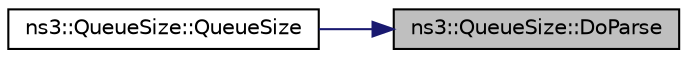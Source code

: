 digraph "ns3::QueueSize::DoParse"
{
 // LATEX_PDF_SIZE
  edge [fontname="Helvetica",fontsize="10",labelfontname="Helvetica",labelfontsize="10"];
  node [fontname="Helvetica",fontsize="10",shape=record];
  rankdir="RL";
  Node1 [label="ns3::QueueSize::DoParse",height=0.2,width=0.4,color="black", fillcolor="grey75", style="filled", fontcolor="black",tooltip="Parse a string representing a QueueSize."];
  Node1 -> Node2 [dir="back",color="midnightblue",fontsize="10",style="solid",fontname="Helvetica"];
  Node2 [label="ns3::QueueSize::QueueSize",height=0.2,width=0.4,color="black", fillcolor="white", style="filled",URL="$classns3_1_1_queue_size.html#ae834d7ef6258ff891404efb1417c52cd",tooltip="String constructor."];
}

